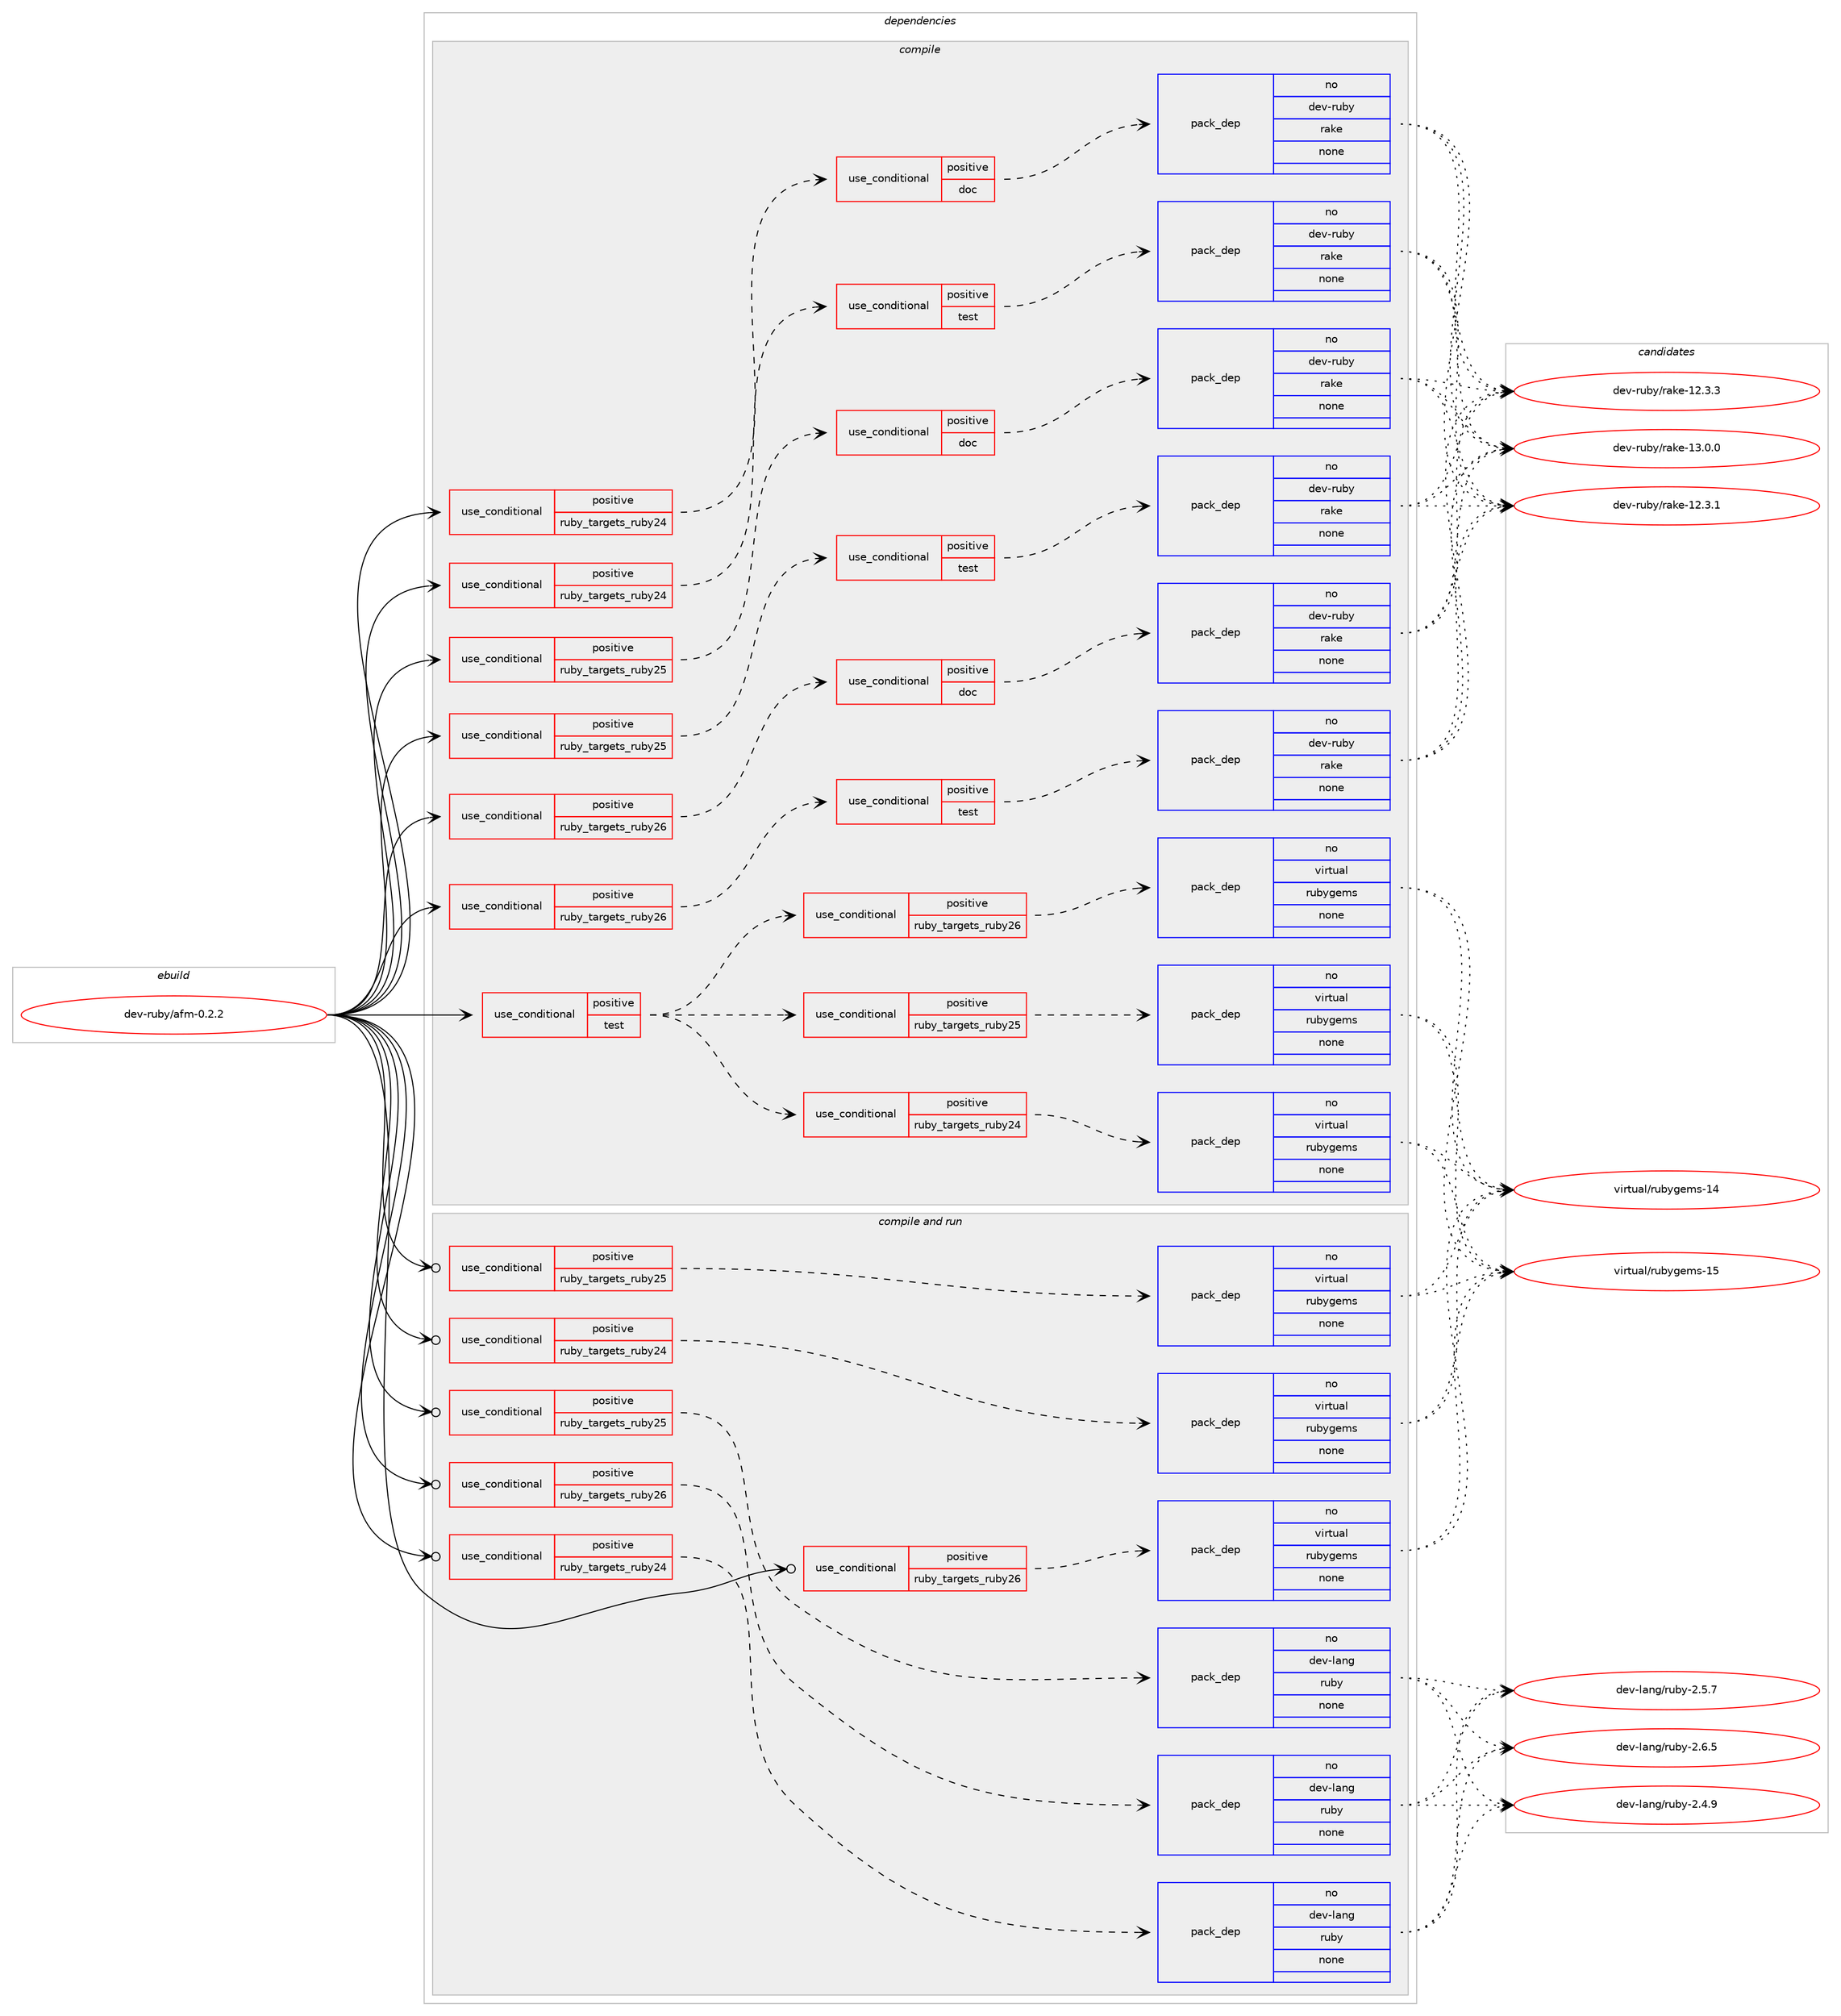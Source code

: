 digraph prolog {

# *************
# Graph options
# *************

newrank=true;
concentrate=true;
compound=true;
graph [rankdir=LR,fontname=Helvetica,fontsize=10,ranksep=1.5];#, ranksep=2.5, nodesep=0.2];
edge  [arrowhead=vee];
node  [fontname=Helvetica,fontsize=10];

# **********
# The ebuild
# **********

subgraph cluster_leftcol {
color=gray;
rank=same;
label=<<i>ebuild</i>>;
id [label="dev-ruby/afm-0.2.2", color=red, width=4, href="../dev-ruby/afm-0.2.2.svg"];
}

# ****************
# The dependencies
# ****************

subgraph cluster_midcol {
color=gray;
label=<<i>dependencies</i>>;
subgraph cluster_compile {
fillcolor="#eeeeee";
style=filled;
label=<<i>compile</i>>;
subgraph cond157669 {
dependency676095 [label=<<TABLE BORDER="0" CELLBORDER="1" CELLSPACING="0" CELLPADDING="4"><TR><TD ROWSPAN="3" CELLPADDING="10">use_conditional</TD></TR><TR><TD>positive</TD></TR><TR><TD>ruby_targets_ruby24</TD></TR></TABLE>>, shape=none, color=red];
subgraph cond157670 {
dependency676096 [label=<<TABLE BORDER="0" CELLBORDER="1" CELLSPACING="0" CELLPADDING="4"><TR><TD ROWSPAN="3" CELLPADDING="10">use_conditional</TD></TR><TR><TD>positive</TD></TR><TR><TD>doc</TD></TR></TABLE>>, shape=none, color=red];
subgraph pack506487 {
dependency676097 [label=<<TABLE BORDER="0" CELLBORDER="1" CELLSPACING="0" CELLPADDING="4" WIDTH="220"><TR><TD ROWSPAN="6" CELLPADDING="30">pack_dep</TD></TR><TR><TD WIDTH="110">no</TD></TR><TR><TD>dev-ruby</TD></TR><TR><TD>rake</TD></TR><TR><TD>none</TD></TR><TR><TD></TD></TR></TABLE>>, shape=none, color=blue];
}
dependency676096:e -> dependency676097:w [weight=20,style="dashed",arrowhead="vee"];
}
dependency676095:e -> dependency676096:w [weight=20,style="dashed",arrowhead="vee"];
}
id:e -> dependency676095:w [weight=20,style="solid",arrowhead="vee"];
subgraph cond157671 {
dependency676098 [label=<<TABLE BORDER="0" CELLBORDER="1" CELLSPACING="0" CELLPADDING="4"><TR><TD ROWSPAN="3" CELLPADDING="10">use_conditional</TD></TR><TR><TD>positive</TD></TR><TR><TD>ruby_targets_ruby24</TD></TR></TABLE>>, shape=none, color=red];
subgraph cond157672 {
dependency676099 [label=<<TABLE BORDER="0" CELLBORDER="1" CELLSPACING="0" CELLPADDING="4"><TR><TD ROWSPAN="3" CELLPADDING="10">use_conditional</TD></TR><TR><TD>positive</TD></TR><TR><TD>test</TD></TR></TABLE>>, shape=none, color=red];
subgraph pack506488 {
dependency676100 [label=<<TABLE BORDER="0" CELLBORDER="1" CELLSPACING="0" CELLPADDING="4" WIDTH="220"><TR><TD ROWSPAN="6" CELLPADDING="30">pack_dep</TD></TR><TR><TD WIDTH="110">no</TD></TR><TR><TD>dev-ruby</TD></TR><TR><TD>rake</TD></TR><TR><TD>none</TD></TR><TR><TD></TD></TR></TABLE>>, shape=none, color=blue];
}
dependency676099:e -> dependency676100:w [weight=20,style="dashed",arrowhead="vee"];
}
dependency676098:e -> dependency676099:w [weight=20,style="dashed",arrowhead="vee"];
}
id:e -> dependency676098:w [weight=20,style="solid",arrowhead="vee"];
subgraph cond157673 {
dependency676101 [label=<<TABLE BORDER="0" CELLBORDER="1" CELLSPACING="0" CELLPADDING="4"><TR><TD ROWSPAN="3" CELLPADDING="10">use_conditional</TD></TR><TR><TD>positive</TD></TR><TR><TD>ruby_targets_ruby25</TD></TR></TABLE>>, shape=none, color=red];
subgraph cond157674 {
dependency676102 [label=<<TABLE BORDER="0" CELLBORDER="1" CELLSPACING="0" CELLPADDING="4"><TR><TD ROWSPAN="3" CELLPADDING="10">use_conditional</TD></TR><TR><TD>positive</TD></TR><TR><TD>doc</TD></TR></TABLE>>, shape=none, color=red];
subgraph pack506489 {
dependency676103 [label=<<TABLE BORDER="0" CELLBORDER="1" CELLSPACING="0" CELLPADDING="4" WIDTH="220"><TR><TD ROWSPAN="6" CELLPADDING="30">pack_dep</TD></TR><TR><TD WIDTH="110">no</TD></TR><TR><TD>dev-ruby</TD></TR><TR><TD>rake</TD></TR><TR><TD>none</TD></TR><TR><TD></TD></TR></TABLE>>, shape=none, color=blue];
}
dependency676102:e -> dependency676103:w [weight=20,style="dashed",arrowhead="vee"];
}
dependency676101:e -> dependency676102:w [weight=20,style="dashed",arrowhead="vee"];
}
id:e -> dependency676101:w [weight=20,style="solid",arrowhead="vee"];
subgraph cond157675 {
dependency676104 [label=<<TABLE BORDER="0" CELLBORDER="1" CELLSPACING="0" CELLPADDING="4"><TR><TD ROWSPAN="3" CELLPADDING="10">use_conditional</TD></TR><TR><TD>positive</TD></TR><TR><TD>ruby_targets_ruby25</TD></TR></TABLE>>, shape=none, color=red];
subgraph cond157676 {
dependency676105 [label=<<TABLE BORDER="0" CELLBORDER="1" CELLSPACING="0" CELLPADDING="4"><TR><TD ROWSPAN="3" CELLPADDING="10">use_conditional</TD></TR><TR><TD>positive</TD></TR><TR><TD>test</TD></TR></TABLE>>, shape=none, color=red];
subgraph pack506490 {
dependency676106 [label=<<TABLE BORDER="0" CELLBORDER="1" CELLSPACING="0" CELLPADDING="4" WIDTH="220"><TR><TD ROWSPAN="6" CELLPADDING="30">pack_dep</TD></TR><TR><TD WIDTH="110">no</TD></TR><TR><TD>dev-ruby</TD></TR><TR><TD>rake</TD></TR><TR><TD>none</TD></TR><TR><TD></TD></TR></TABLE>>, shape=none, color=blue];
}
dependency676105:e -> dependency676106:w [weight=20,style="dashed",arrowhead="vee"];
}
dependency676104:e -> dependency676105:w [weight=20,style="dashed",arrowhead="vee"];
}
id:e -> dependency676104:w [weight=20,style="solid",arrowhead="vee"];
subgraph cond157677 {
dependency676107 [label=<<TABLE BORDER="0" CELLBORDER="1" CELLSPACING="0" CELLPADDING="4"><TR><TD ROWSPAN="3" CELLPADDING="10">use_conditional</TD></TR><TR><TD>positive</TD></TR><TR><TD>ruby_targets_ruby26</TD></TR></TABLE>>, shape=none, color=red];
subgraph cond157678 {
dependency676108 [label=<<TABLE BORDER="0" CELLBORDER="1" CELLSPACING="0" CELLPADDING="4"><TR><TD ROWSPAN="3" CELLPADDING="10">use_conditional</TD></TR><TR><TD>positive</TD></TR><TR><TD>doc</TD></TR></TABLE>>, shape=none, color=red];
subgraph pack506491 {
dependency676109 [label=<<TABLE BORDER="0" CELLBORDER="1" CELLSPACING="0" CELLPADDING="4" WIDTH="220"><TR><TD ROWSPAN="6" CELLPADDING="30">pack_dep</TD></TR><TR><TD WIDTH="110">no</TD></TR><TR><TD>dev-ruby</TD></TR><TR><TD>rake</TD></TR><TR><TD>none</TD></TR><TR><TD></TD></TR></TABLE>>, shape=none, color=blue];
}
dependency676108:e -> dependency676109:w [weight=20,style="dashed",arrowhead="vee"];
}
dependency676107:e -> dependency676108:w [weight=20,style="dashed",arrowhead="vee"];
}
id:e -> dependency676107:w [weight=20,style="solid",arrowhead="vee"];
subgraph cond157679 {
dependency676110 [label=<<TABLE BORDER="0" CELLBORDER="1" CELLSPACING="0" CELLPADDING="4"><TR><TD ROWSPAN="3" CELLPADDING="10">use_conditional</TD></TR><TR><TD>positive</TD></TR><TR><TD>ruby_targets_ruby26</TD></TR></TABLE>>, shape=none, color=red];
subgraph cond157680 {
dependency676111 [label=<<TABLE BORDER="0" CELLBORDER="1" CELLSPACING="0" CELLPADDING="4"><TR><TD ROWSPAN="3" CELLPADDING="10">use_conditional</TD></TR><TR><TD>positive</TD></TR><TR><TD>test</TD></TR></TABLE>>, shape=none, color=red];
subgraph pack506492 {
dependency676112 [label=<<TABLE BORDER="0" CELLBORDER="1" CELLSPACING="0" CELLPADDING="4" WIDTH="220"><TR><TD ROWSPAN="6" CELLPADDING="30">pack_dep</TD></TR><TR><TD WIDTH="110">no</TD></TR><TR><TD>dev-ruby</TD></TR><TR><TD>rake</TD></TR><TR><TD>none</TD></TR><TR><TD></TD></TR></TABLE>>, shape=none, color=blue];
}
dependency676111:e -> dependency676112:w [weight=20,style="dashed",arrowhead="vee"];
}
dependency676110:e -> dependency676111:w [weight=20,style="dashed",arrowhead="vee"];
}
id:e -> dependency676110:w [weight=20,style="solid",arrowhead="vee"];
subgraph cond157681 {
dependency676113 [label=<<TABLE BORDER="0" CELLBORDER="1" CELLSPACING="0" CELLPADDING="4"><TR><TD ROWSPAN="3" CELLPADDING="10">use_conditional</TD></TR><TR><TD>positive</TD></TR><TR><TD>test</TD></TR></TABLE>>, shape=none, color=red];
subgraph cond157682 {
dependency676114 [label=<<TABLE BORDER="0" CELLBORDER="1" CELLSPACING="0" CELLPADDING="4"><TR><TD ROWSPAN="3" CELLPADDING="10">use_conditional</TD></TR><TR><TD>positive</TD></TR><TR><TD>ruby_targets_ruby24</TD></TR></TABLE>>, shape=none, color=red];
subgraph pack506493 {
dependency676115 [label=<<TABLE BORDER="0" CELLBORDER="1" CELLSPACING="0" CELLPADDING="4" WIDTH="220"><TR><TD ROWSPAN="6" CELLPADDING="30">pack_dep</TD></TR><TR><TD WIDTH="110">no</TD></TR><TR><TD>virtual</TD></TR><TR><TD>rubygems</TD></TR><TR><TD>none</TD></TR><TR><TD></TD></TR></TABLE>>, shape=none, color=blue];
}
dependency676114:e -> dependency676115:w [weight=20,style="dashed",arrowhead="vee"];
}
dependency676113:e -> dependency676114:w [weight=20,style="dashed",arrowhead="vee"];
subgraph cond157683 {
dependency676116 [label=<<TABLE BORDER="0" CELLBORDER="1" CELLSPACING="0" CELLPADDING="4"><TR><TD ROWSPAN="3" CELLPADDING="10">use_conditional</TD></TR><TR><TD>positive</TD></TR><TR><TD>ruby_targets_ruby25</TD></TR></TABLE>>, shape=none, color=red];
subgraph pack506494 {
dependency676117 [label=<<TABLE BORDER="0" CELLBORDER="1" CELLSPACING="0" CELLPADDING="4" WIDTH="220"><TR><TD ROWSPAN="6" CELLPADDING="30">pack_dep</TD></TR><TR><TD WIDTH="110">no</TD></TR><TR><TD>virtual</TD></TR><TR><TD>rubygems</TD></TR><TR><TD>none</TD></TR><TR><TD></TD></TR></TABLE>>, shape=none, color=blue];
}
dependency676116:e -> dependency676117:w [weight=20,style="dashed",arrowhead="vee"];
}
dependency676113:e -> dependency676116:w [weight=20,style="dashed",arrowhead="vee"];
subgraph cond157684 {
dependency676118 [label=<<TABLE BORDER="0" CELLBORDER="1" CELLSPACING="0" CELLPADDING="4"><TR><TD ROWSPAN="3" CELLPADDING="10">use_conditional</TD></TR><TR><TD>positive</TD></TR><TR><TD>ruby_targets_ruby26</TD></TR></TABLE>>, shape=none, color=red];
subgraph pack506495 {
dependency676119 [label=<<TABLE BORDER="0" CELLBORDER="1" CELLSPACING="0" CELLPADDING="4" WIDTH="220"><TR><TD ROWSPAN="6" CELLPADDING="30">pack_dep</TD></TR><TR><TD WIDTH="110">no</TD></TR><TR><TD>virtual</TD></TR><TR><TD>rubygems</TD></TR><TR><TD>none</TD></TR><TR><TD></TD></TR></TABLE>>, shape=none, color=blue];
}
dependency676118:e -> dependency676119:w [weight=20,style="dashed",arrowhead="vee"];
}
dependency676113:e -> dependency676118:w [weight=20,style="dashed",arrowhead="vee"];
}
id:e -> dependency676113:w [weight=20,style="solid",arrowhead="vee"];
}
subgraph cluster_compileandrun {
fillcolor="#eeeeee";
style=filled;
label=<<i>compile and run</i>>;
subgraph cond157685 {
dependency676120 [label=<<TABLE BORDER="0" CELLBORDER="1" CELLSPACING="0" CELLPADDING="4"><TR><TD ROWSPAN="3" CELLPADDING="10">use_conditional</TD></TR><TR><TD>positive</TD></TR><TR><TD>ruby_targets_ruby24</TD></TR></TABLE>>, shape=none, color=red];
subgraph pack506496 {
dependency676121 [label=<<TABLE BORDER="0" CELLBORDER="1" CELLSPACING="0" CELLPADDING="4" WIDTH="220"><TR><TD ROWSPAN="6" CELLPADDING="30">pack_dep</TD></TR><TR><TD WIDTH="110">no</TD></TR><TR><TD>dev-lang</TD></TR><TR><TD>ruby</TD></TR><TR><TD>none</TD></TR><TR><TD></TD></TR></TABLE>>, shape=none, color=blue];
}
dependency676120:e -> dependency676121:w [weight=20,style="dashed",arrowhead="vee"];
}
id:e -> dependency676120:w [weight=20,style="solid",arrowhead="odotvee"];
subgraph cond157686 {
dependency676122 [label=<<TABLE BORDER="0" CELLBORDER="1" CELLSPACING="0" CELLPADDING="4"><TR><TD ROWSPAN="3" CELLPADDING="10">use_conditional</TD></TR><TR><TD>positive</TD></TR><TR><TD>ruby_targets_ruby24</TD></TR></TABLE>>, shape=none, color=red];
subgraph pack506497 {
dependency676123 [label=<<TABLE BORDER="0" CELLBORDER="1" CELLSPACING="0" CELLPADDING="4" WIDTH="220"><TR><TD ROWSPAN="6" CELLPADDING="30">pack_dep</TD></TR><TR><TD WIDTH="110">no</TD></TR><TR><TD>virtual</TD></TR><TR><TD>rubygems</TD></TR><TR><TD>none</TD></TR><TR><TD></TD></TR></TABLE>>, shape=none, color=blue];
}
dependency676122:e -> dependency676123:w [weight=20,style="dashed",arrowhead="vee"];
}
id:e -> dependency676122:w [weight=20,style="solid",arrowhead="odotvee"];
subgraph cond157687 {
dependency676124 [label=<<TABLE BORDER="0" CELLBORDER="1" CELLSPACING="0" CELLPADDING="4"><TR><TD ROWSPAN="3" CELLPADDING="10">use_conditional</TD></TR><TR><TD>positive</TD></TR><TR><TD>ruby_targets_ruby25</TD></TR></TABLE>>, shape=none, color=red];
subgraph pack506498 {
dependency676125 [label=<<TABLE BORDER="0" CELLBORDER="1" CELLSPACING="0" CELLPADDING="4" WIDTH="220"><TR><TD ROWSPAN="6" CELLPADDING="30">pack_dep</TD></TR><TR><TD WIDTH="110">no</TD></TR><TR><TD>dev-lang</TD></TR><TR><TD>ruby</TD></TR><TR><TD>none</TD></TR><TR><TD></TD></TR></TABLE>>, shape=none, color=blue];
}
dependency676124:e -> dependency676125:w [weight=20,style="dashed",arrowhead="vee"];
}
id:e -> dependency676124:w [weight=20,style="solid",arrowhead="odotvee"];
subgraph cond157688 {
dependency676126 [label=<<TABLE BORDER="0" CELLBORDER="1" CELLSPACING="0" CELLPADDING="4"><TR><TD ROWSPAN="3" CELLPADDING="10">use_conditional</TD></TR><TR><TD>positive</TD></TR><TR><TD>ruby_targets_ruby25</TD></TR></TABLE>>, shape=none, color=red];
subgraph pack506499 {
dependency676127 [label=<<TABLE BORDER="0" CELLBORDER="1" CELLSPACING="0" CELLPADDING="4" WIDTH="220"><TR><TD ROWSPAN="6" CELLPADDING="30">pack_dep</TD></TR><TR><TD WIDTH="110">no</TD></TR><TR><TD>virtual</TD></TR><TR><TD>rubygems</TD></TR><TR><TD>none</TD></TR><TR><TD></TD></TR></TABLE>>, shape=none, color=blue];
}
dependency676126:e -> dependency676127:w [weight=20,style="dashed",arrowhead="vee"];
}
id:e -> dependency676126:w [weight=20,style="solid",arrowhead="odotvee"];
subgraph cond157689 {
dependency676128 [label=<<TABLE BORDER="0" CELLBORDER="1" CELLSPACING="0" CELLPADDING="4"><TR><TD ROWSPAN="3" CELLPADDING="10">use_conditional</TD></TR><TR><TD>positive</TD></TR><TR><TD>ruby_targets_ruby26</TD></TR></TABLE>>, shape=none, color=red];
subgraph pack506500 {
dependency676129 [label=<<TABLE BORDER="0" CELLBORDER="1" CELLSPACING="0" CELLPADDING="4" WIDTH="220"><TR><TD ROWSPAN="6" CELLPADDING="30">pack_dep</TD></TR><TR><TD WIDTH="110">no</TD></TR><TR><TD>dev-lang</TD></TR><TR><TD>ruby</TD></TR><TR><TD>none</TD></TR><TR><TD></TD></TR></TABLE>>, shape=none, color=blue];
}
dependency676128:e -> dependency676129:w [weight=20,style="dashed",arrowhead="vee"];
}
id:e -> dependency676128:w [weight=20,style="solid",arrowhead="odotvee"];
subgraph cond157690 {
dependency676130 [label=<<TABLE BORDER="0" CELLBORDER="1" CELLSPACING="0" CELLPADDING="4"><TR><TD ROWSPAN="3" CELLPADDING="10">use_conditional</TD></TR><TR><TD>positive</TD></TR><TR><TD>ruby_targets_ruby26</TD></TR></TABLE>>, shape=none, color=red];
subgraph pack506501 {
dependency676131 [label=<<TABLE BORDER="0" CELLBORDER="1" CELLSPACING="0" CELLPADDING="4" WIDTH="220"><TR><TD ROWSPAN="6" CELLPADDING="30">pack_dep</TD></TR><TR><TD WIDTH="110">no</TD></TR><TR><TD>virtual</TD></TR><TR><TD>rubygems</TD></TR><TR><TD>none</TD></TR><TR><TD></TD></TR></TABLE>>, shape=none, color=blue];
}
dependency676130:e -> dependency676131:w [weight=20,style="dashed",arrowhead="vee"];
}
id:e -> dependency676130:w [weight=20,style="solid",arrowhead="odotvee"];
}
subgraph cluster_run {
fillcolor="#eeeeee";
style=filled;
label=<<i>run</i>>;
}
}

# **************
# The candidates
# **************

subgraph cluster_choices {
rank=same;
color=gray;
label=<<i>candidates</i>>;

subgraph choice506487 {
color=black;
nodesep=1;
choice1001011184511411798121471149710710145495046514649 [label="dev-ruby/rake-12.3.1", color=red, width=4,href="../dev-ruby/rake-12.3.1.svg"];
choice1001011184511411798121471149710710145495046514651 [label="dev-ruby/rake-12.3.3", color=red, width=4,href="../dev-ruby/rake-12.3.3.svg"];
choice1001011184511411798121471149710710145495146484648 [label="dev-ruby/rake-13.0.0", color=red, width=4,href="../dev-ruby/rake-13.0.0.svg"];
dependency676097:e -> choice1001011184511411798121471149710710145495046514649:w [style=dotted,weight="100"];
dependency676097:e -> choice1001011184511411798121471149710710145495046514651:w [style=dotted,weight="100"];
dependency676097:e -> choice1001011184511411798121471149710710145495146484648:w [style=dotted,weight="100"];
}
subgraph choice506488 {
color=black;
nodesep=1;
choice1001011184511411798121471149710710145495046514649 [label="dev-ruby/rake-12.3.1", color=red, width=4,href="../dev-ruby/rake-12.3.1.svg"];
choice1001011184511411798121471149710710145495046514651 [label="dev-ruby/rake-12.3.3", color=red, width=4,href="../dev-ruby/rake-12.3.3.svg"];
choice1001011184511411798121471149710710145495146484648 [label="dev-ruby/rake-13.0.0", color=red, width=4,href="../dev-ruby/rake-13.0.0.svg"];
dependency676100:e -> choice1001011184511411798121471149710710145495046514649:w [style=dotted,weight="100"];
dependency676100:e -> choice1001011184511411798121471149710710145495046514651:w [style=dotted,weight="100"];
dependency676100:e -> choice1001011184511411798121471149710710145495146484648:w [style=dotted,weight="100"];
}
subgraph choice506489 {
color=black;
nodesep=1;
choice1001011184511411798121471149710710145495046514649 [label="dev-ruby/rake-12.3.1", color=red, width=4,href="../dev-ruby/rake-12.3.1.svg"];
choice1001011184511411798121471149710710145495046514651 [label="dev-ruby/rake-12.3.3", color=red, width=4,href="../dev-ruby/rake-12.3.3.svg"];
choice1001011184511411798121471149710710145495146484648 [label="dev-ruby/rake-13.0.0", color=red, width=4,href="../dev-ruby/rake-13.0.0.svg"];
dependency676103:e -> choice1001011184511411798121471149710710145495046514649:w [style=dotted,weight="100"];
dependency676103:e -> choice1001011184511411798121471149710710145495046514651:w [style=dotted,weight="100"];
dependency676103:e -> choice1001011184511411798121471149710710145495146484648:w [style=dotted,weight="100"];
}
subgraph choice506490 {
color=black;
nodesep=1;
choice1001011184511411798121471149710710145495046514649 [label="dev-ruby/rake-12.3.1", color=red, width=4,href="../dev-ruby/rake-12.3.1.svg"];
choice1001011184511411798121471149710710145495046514651 [label="dev-ruby/rake-12.3.3", color=red, width=4,href="../dev-ruby/rake-12.3.3.svg"];
choice1001011184511411798121471149710710145495146484648 [label="dev-ruby/rake-13.0.0", color=red, width=4,href="../dev-ruby/rake-13.0.0.svg"];
dependency676106:e -> choice1001011184511411798121471149710710145495046514649:w [style=dotted,weight="100"];
dependency676106:e -> choice1001011184511411798121471149710710145495046514651:w [style=dotted,weight="100"];
dependency676106:e -> choice1001011184511411798121471149710710145495146484648:w [style=dotted,weight="100"];
}
subgraph choice506491 {
color=black;
nodesep=1;
choice1001011184511411798121471149710710145495046514649 [label="dev-ruby/rake-12.3.1", color=red, width=4,href="../dev-ruby/rake-12.3.1.svg"];
choice1001011184511411798121471149710710145495046514651 [label="dev-ruby/rake-12.3.3", color=red, width=4,href="../dev-ruby/rake-12.3.3.svg"];
choice1001011184511411798121471149710710145495146484648 [label="dev-ruby/rake-13.0.0", color=red, width=4,href="../dev-ruby/rake-13.0.0.svg"];
dependency676109:e -> choice1001011184511411798121471149710710145495046514649:w [style=dotted,weight="100"];
dependency676109:e -> choice1001011184511411798121471149710710145495046514651:w [style=dotted,weight="100"];
dependency676109:e -> choice1001011184511411798121471149710710145495146484648:w [style=dotted,weight="100"];
}
subgraph choice506492 {
color=black;
nodesep=1;
choice1001011184511411798121471149710710145495046514649 [label="dev-ruby/rake-12.3.1", color=red, width=4,href="../dev-ruby/rake-12.3.1.svg"];
choice1001011184511411798121471149710710145495046514651 [label="dev-ruby/rake-12.3.3", color=red, width=4,href="../dev-ruby/rake-12.3.3.svg"];
choice1001011184511411798121471149710710145495146484648 [label="dev-ruby/rake-13.0.0", color=red, width=4,href="../dev-ruby/rake-13.0.0.svg"];
dependency676112:e -> choice1001011184511411798121471149710710145495046514649:w [style=dotted,weight="100"];
dependency676112:e -> choice1001011184511411798121471149710710145495046514651:w [style=dotted,weight="100"];
dependency676112:e -> choice1001011184511411798121471149710710145495146484648:w [style=dotted,weight="100"];
}
subgraph choice506493 {
color=black;
nodesep=1;
choice118105114116117971084711411798121103101109115454952 [label="virtual/rubygems-14", color=red, width=4,href="../virtual/rubygems-14.svg"];
choice118105114116117971084711411798121103101109115454953 [label="virtual/rubygems-15", color=red, width=4,href="../virtual/rubygems-15.svg"];
dependency676115:e -> choice118105114116117971084711411798121103101109115454952:w [style=dotted,weight="100"];
dependency676115:e -> choice118105114116117971084711411798121103101109115454953:w [style=dotted,weight="100"];
}
subgraph choice506494 {
color=black;
nodesep=1;
choice118105114116117971084711411798121103101109115454952 [label="virtual/rubygems-14", color=red, width=4,href="../virtual/rubygems-14.svg"];
choice118105114116117971084711411798121103101109115454953 [label="virtual/rubygems-15", color=red, width=4,href="../virtual/rubygems-15.svg"];
dependency676117:e -> choice118105114116117971084711411798121103101109115454952:w [style=dotted,weight="100"];
dependency676117:e -> choice118105114116117971084711411798121103101109115454953:w [style=dotted,weight="100"];
}
subgraph choice506495 {
color=black;
nodesep=1;
choice118105114116117971084711411798121103101109115454952 [label="virtual/rubygems-14", color=red, width=4,href="../virtual/rubygems-14.svg"];
choice118105114116117971084711411798121103101109115454953 [label="virtual/rubygems-15", color=red, width=4,href="../virtual/rubygems-15.svg"];
dependency676119:e -> choice118105114116117971084711411798121103101109115454952:w [style=dotted,weight="100"];
dependency676119:e -> choice118105114116117971084711411798121103101109115454953:w [style=dotted,weight="100"];
}
subgraph choice506496 {
color=black;
nodesep=1;
choice10010111845108971101034711411798121455046524657 [label="dev-lang/ruby-2.4.9", color=red, width=4,href="../dev-lang/ruby-2.4.9.svg"];
choice10010111845108971101034711411798121455046534655 [label="dev-lang/ruby-2.5.7", color=red, width=4,href="../dev-lang/ruby-2.5.7.svg"];
choice10010111845108971101034711411798121455046544653 [label="dev-lang/ruby-2.6.5", color=red, width=4,href="../dev-lang/ruby-2.6.5.svg"];
dependency676121:e -> choice10010111845108971101034711411798121455046524657:w [style=dotted,weight="100"];
dependency676121:e -> choice10010111845108971101034711411798121455046534655:w [style=dotted,weight="100"];
dependency676121:e -> choice10010111845108971101034711411798121455046544653:w [style=dotted,weight="100"];
}
subgraph choice506497 {
color=black;
nodesep=1;
choice118105114116117971084711411798121103101109115454952 [label="virtual/rubygems-14", color=red, width=4,href="../virtual/rubygems-14.svg"];
choice118105114116117971084711411798121103101109115454953 [label="virtual/rubygems-15", color=red, width=4,href="../virtual/rubygems-15.svg"];
dependency676123:e -> choice118105114116117971084711411798121103101109115454952:w [style=dotted,weight="100"];
dependency676123:e -> choice118105114116117971084711411798121103101109115454953:w [style=dotted,weight="100"];
}
subgraph choice506498 {
color=black;
nodesep=1;
choice10010111845108971101034711411798121455046524657 [label="dev-lang/ruby-2.4.9", color=red, width=4,href="../dev-lang/ruby-2.4.9.svg"];
choice10010111845108971101034711411798121455046534655 [label="dev-lang/ruby-2.5.7", color=red, width=4,href="../dev-lang/ruby-2.5.7.svg"];
choice10010111845108971101034711411798121455046544653 [label="dev-lang/ruby-2.6.5", color=red, width=4,href="../dev-lang/ruby-2.6.5.svg"];
dependency676125:e -> choice10010111845108971101034711411798121455046524657:w [style=dotted,weight="100"];
dependency676125:e -> choice10010111845108971101034711411798121455046534655:w [style=dotted,weight="100"];
dependency676125:e -> choice10010111845108971101034711411798121455046544653:w [style=dotted,weight="100"];
}
subgraph choice506499 {
color=black;
nodesep=1;
choice118105114116117971084711411798121103101109115454952 [label="virtual/rubygems-14", color=red, width=4,href="../virtual/rubygems-14.svg"];
choice118105114116117971084711411798121103101109115454953 [label="virtual/rubygems-15", color=red, width=4,href="../virtual/rubygems-15.svg"];
dependency676127:e -> choice118105114116117971084711411798121103101109115454952:w [style=dotted,weight="100"];
dependency676127:e -> choice118105114116117971084711411798121103101109115454953:w [style=dotted,weight="100"];
}
subgraph choice506500 {
color=black;
nodesep=1;
choice10010111845108971101034711411798121455046524657 [label="dev-lang/ruby-2.4.9", color=red, width=4,href="../dev-lang/ruby-2.4.9.svg"];
choice10010111845108971101034711411798121455046534655 [label="dev-lang/ruby-2.5.7", color=red, width=4,href="../dev-lang/ruby-2.5.7.svg"];
choice10010111845108971101034711411798121455046544653 [label="dev-lang/ruby-2.6.5", color=red, width=4,href="../dev-lang/ruby-2.6.5.svg"];
dependency676129:e -> choice10010111845108971101034711411798121455046524657:w [style=dotted,weight="100"];
dependency676129:e -> choice10010111845108971101034711411798121455046534655:w [style=dotted,weight="100"];
dependency676129:e -> choice10010111845108971101034711411798121455046544653:w [style=dotted,weight="100"];
}
subgraph choice506501 {
color=black;
nodesep=1;
choice118105114116117971084711411798121103101109115454952 [label="virtual/rubygems-14", color=red, width=4,href="../virtual/rubygems-14.svg"];
choice118105114116117971084711411798121103101109115454953 [label="virtual/rubygems-15", color=red, width=4,href="../virtual/rubygems-15.svg"];
dependency676131:e -> choice118105114116117971084711411798121103101109115454952:w [style=dotted,weight="100"];
dependency676131:e -> choice118105114116117971084711411798121103101109115454953:w [style=dotted,weight="100"];
}
}

}

